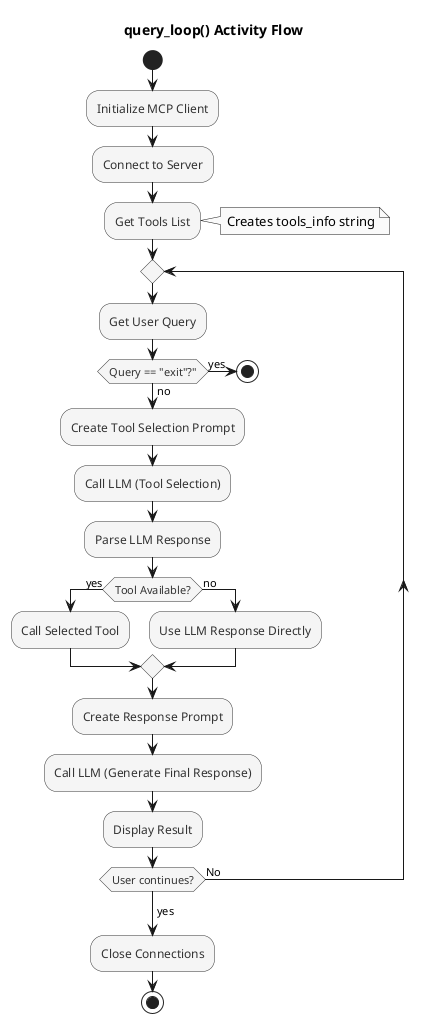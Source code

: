@startuml
skinparam monochrome true
skinparam shadowing false
skinparam ActivityBackgroundColor #F5F5F5
skinparam ActivityBorderColor #333
skinparam ActivityFontColor #333

title query_loop() Activity Flow

start
:Initialize MCP Client;
:Connect to Server;
:Get Tools List;
note right: Creates tools_info string

repeat
  :Get User Query;
  if (Query == "exit"?") then (yes)
    stop
  else (no)
    :Create Tool Selection Prompt;
    :Call LLM (Tool Selection);
    :Parse LLM Response;
    
    if (Tool Available?) then (yes)
      :Call Selected Tool;
    else (no)
      :Use LLM Response Directly;
    endif
    
    :Create Response Prompt;
    :Call LLM (Generate Final Response);
    :Display Result;
  endif
repeat while (User continues?) is (No)
->yes;
:Close Connections;
stop

@enduml